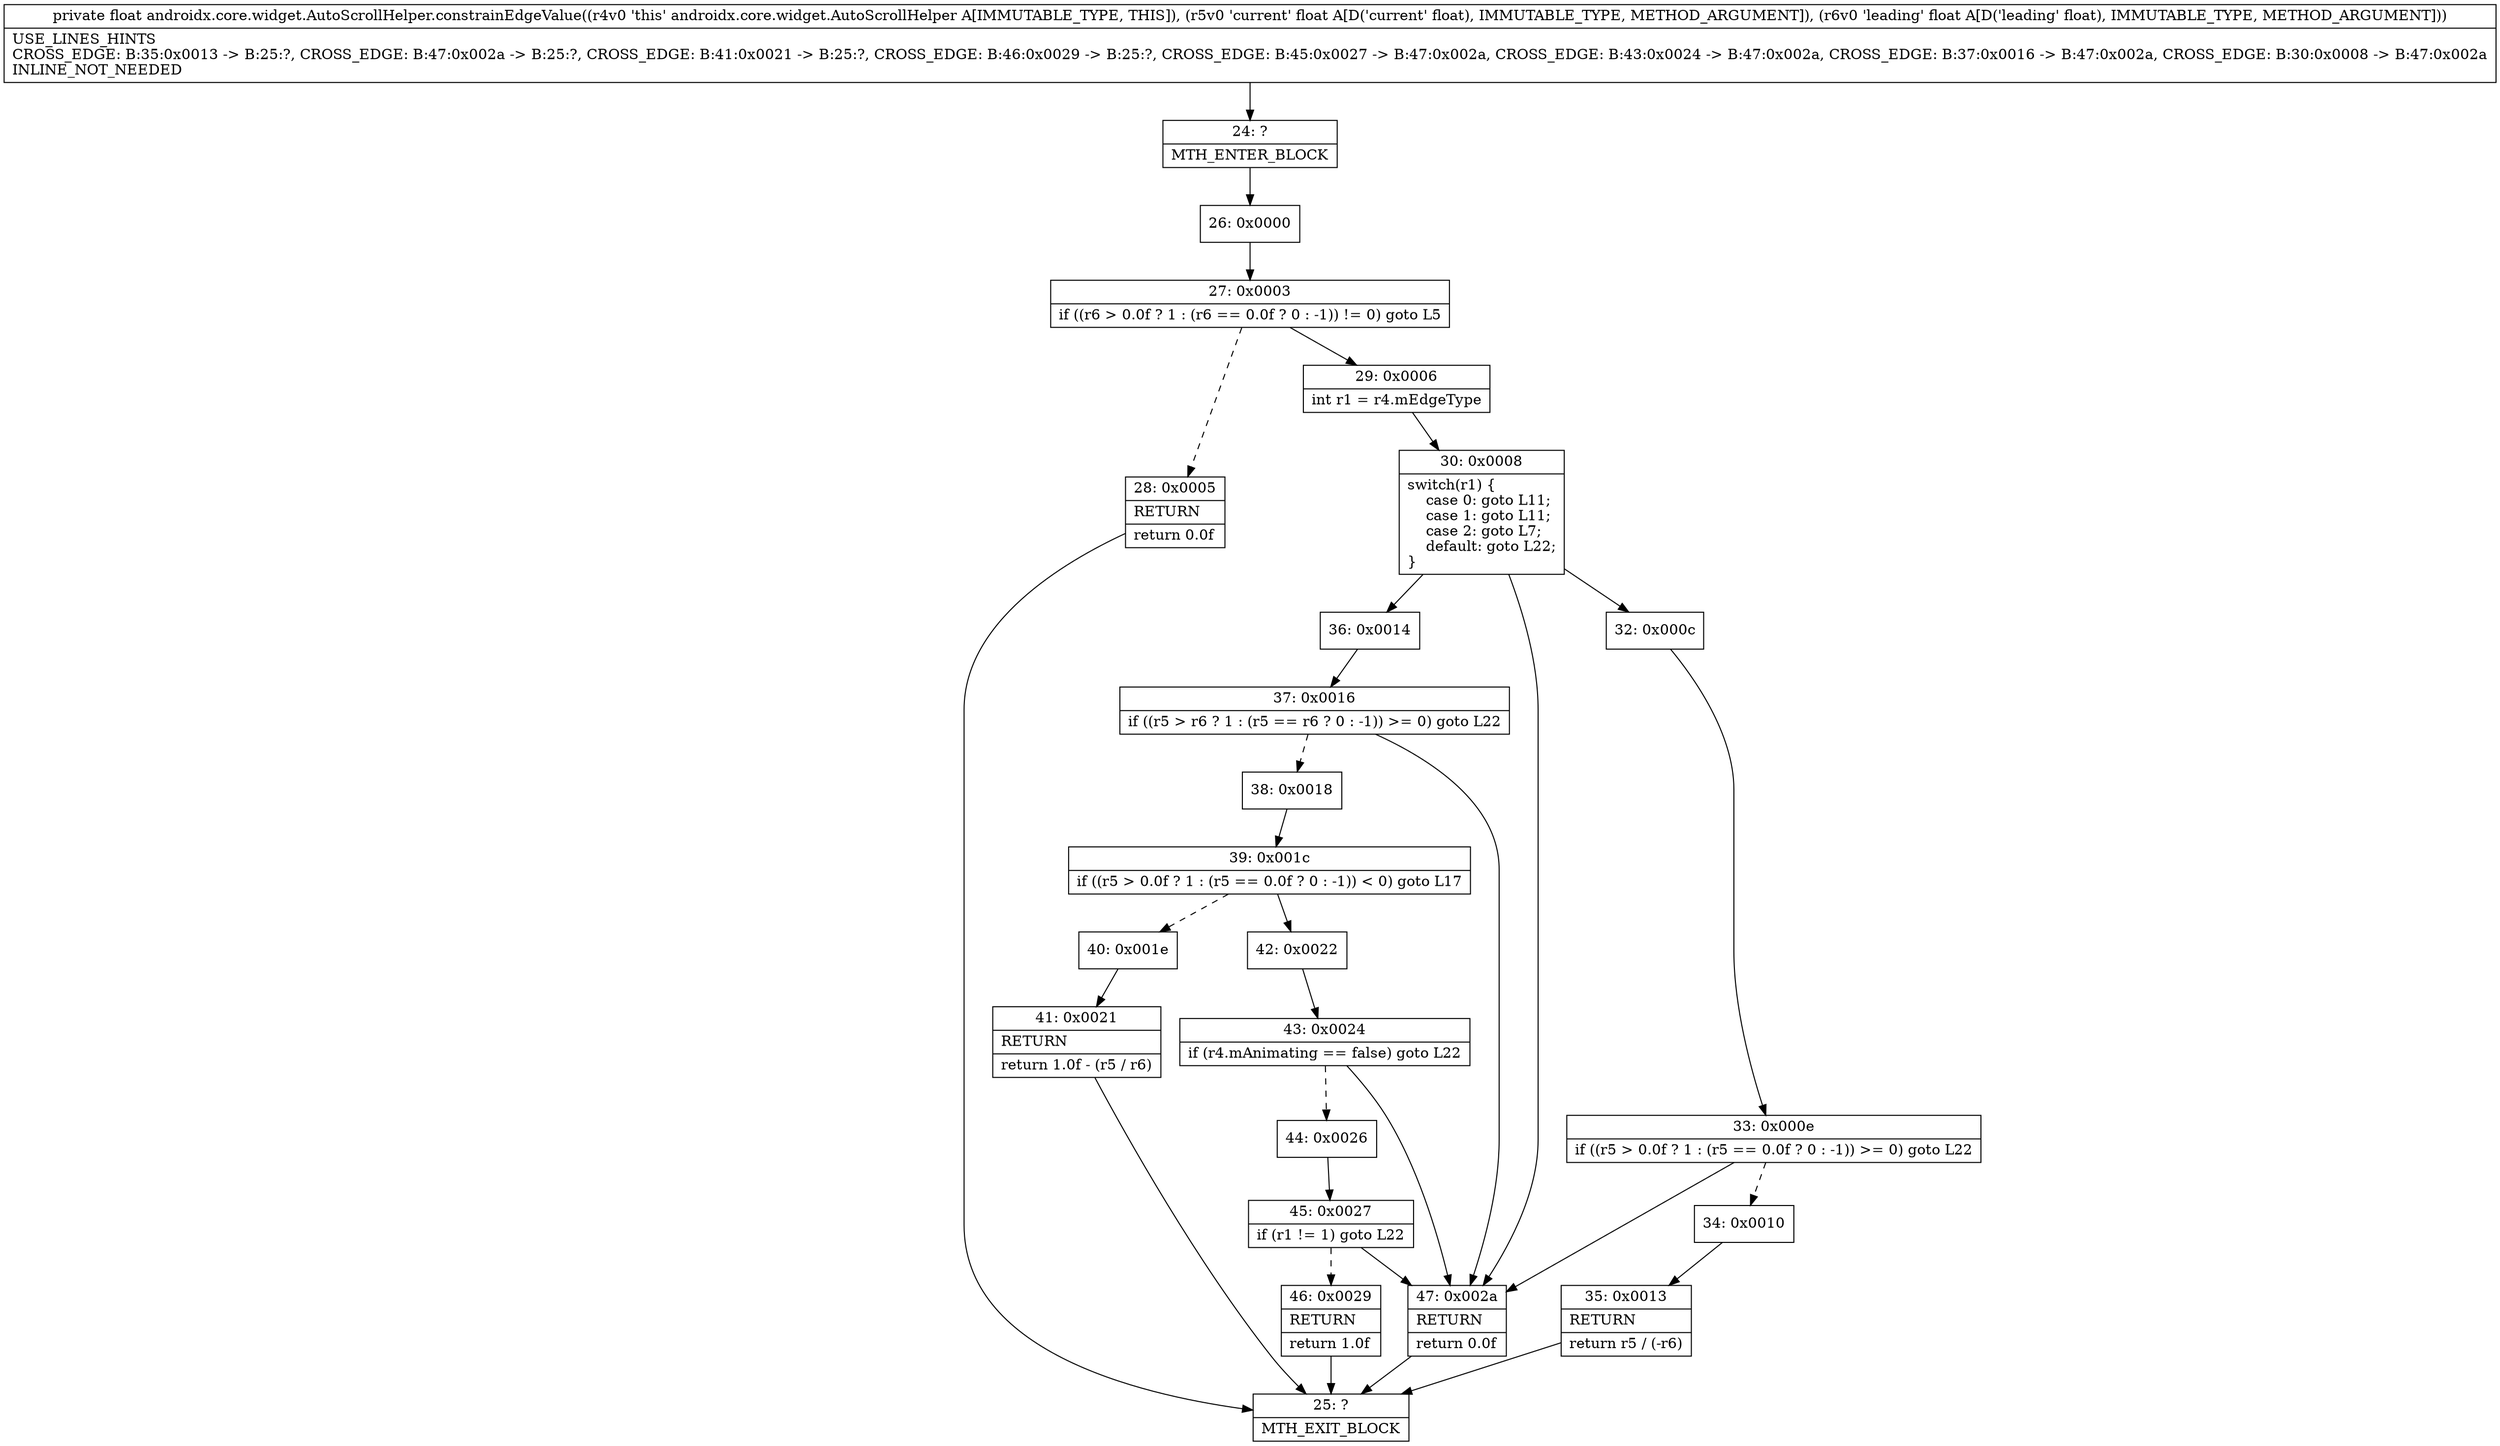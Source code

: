 digraph "CFG forandroidx.core.widget.AutoScrollHelper.constrainEdgeValue(FF)F" {
Node_24 [shape=record,label="{24\:\ ?|MTH_ENTER_BLOCK\l}"];
Node_26 [shape=record,label="{26\:\ 0x0000}"];
Node_27 [shape=record,label="{27\:\ 0x0003|if ((r6 \> 0.0f ? 1 : (r6 == 0.0f ? 0 : \-1)) != 0) goto L5\l}"];
Node_28 [shape=record,label="{28\:\ 0x0005|RETURN\l|return 0.0f\l}"];
Node_25 [shape=record,label="{25\:\ ?|MTH_EXIT_BLOCK\l}"];
Node_29 [shape=record,label="{29\:\ 0x0006|int r1 = r4.mEdgeType\l}"];
Node_30 [shape=record,label="{30\:\ 0x0008|switch(r1) \{\l    case 0: goto L11;\l    case 1: goto L11;\l    case 2: goto L7;\l    default: goto L22;\l\}\l}"];
Node_32 [shape=record,label="{32\:\ 0x000c}"];
Node_33 [shape=record,label="{33\:\ 0x000e|if ((r5 \> 0.0f ? 1 : (r5 == 0.0f ? 0 : \-1)) \>= 0) goto L22\l}"];
Node_34 [shape=record,label="{34\:\ 0x0010}"];
Node_35 [shape=record,label="{35\:\ 0x0013|RETURN\l|return r5 \/ (\-r6)\l}"];
Node_36 [shape=record,label="{36\:\ 0x0014}"];
Node_37 [shape=record,label="{37\:\ 0x0016|if ((r5 \> r6 ? 1 : (r5 == r6 ? 0 : \-1)) \>= 0) goto L22\l}"];
Node_38 [shape=record,label="{38\:\ 0x0018}"];
Node_39 [shape=record,label="{39\:\ 0x001c|if ((r5 \> 0.0f ? 1 : (r5 == 0.0f ? 0 : \-1)) \< 0) goto L17\l}"];
Node_40 [shape=record,label="{40\:\ 0x001e}"];
Node_41 [shape=record,label="{41\:\ 0x0021|RETURN\l|return 1.0f \- (r5 \/ r6)\l}"];
Node_42 [shape=record,label="{42\:\ 0x0022}"];
Node_43 [shape=record,label="{43\:\ 0x0024|if (r4.mAnimating == false) goto L22\l}"];
Node_44 [shape=record,label="{44\:\ 0x0026}"];
Node_45 [shape=record,label="{45\:\ 0x0027|if (r1 != 1) goto L22\l}"];
Node_46 [shape=record,label="{46\:\ 0x0029|RETURN\l|return 1.0f\l}"];
Node_47 [shape=record,label="{47\:\ 0x002a|RETURN\l|return 0.0f\l}"];
MethodNode[shape=record,label="{private float androidx.core.widget.AutoScrollHelper.constrainEdgeValue((r4v0 'this' androidx.core.widget.AutoScrollHelper A[IMMUTABLE_TYPE, THIS]), (r5v0 'current' float A[D('current' float), IMMUTABLE_TYPE, METHOD_ARGUMENT]), (r6v0 'leading' float A[D('leading' float), IMMUTABLE_TYPE, METHOD_ARGUMENT]))  | USE_LINES_HINTS\lCROSS_EDGE: B:35:0x0013 \-\> B:25:?, CROSS_EDGE: B:47:0x002a \-\> B:25:?, CROSS_EDGE: B:41:0x0021 \-\> B:25:?, CROSS_EDGE: B:46:0x0029 \-\> B:25:?, CROSS_EDGE: B:45:0x0027 \-\> B:47:0x002a, CROSS_EDGE: B:43:0x0024 \-\> B:47:0x002a, CROSS_EDGE: B:37:0x0016 \-\> B:47:0x002a, CROSS_EDGE: B:30:0x0008 \-\> B:47:0x002a\lINLINE_NOT_NEEDED\l}"];
MethodNode -> Node_24;Node_24 -> Node_26;
Node_26 -> Node_27;
Node_27 -> Node_28[style=dashed];
Node_27 -> Node_29;
Node_28 -> Node_25;
Node_29 -> Node_30;
Node_30 -> Node_32;
Node_30 -> Node_36;
Node_30 -> Node_47;
Node_32 -> Node_33;
Node_33 -> Node_34[style=dashed];
Node_33 -> Node_47;
Node_34 -> Node_35;
Node_35 -> Node_25;
Node_36 -> Node_37;
Node_37 -> Node_38[style=dashed];
Node_37 -> Node_47;
Node_38 -> Node_39;
Node_39 -> Node_40[style=dashed];
Node_39 -> Node_42;
Node_40 -> Node_41;
Node_41 -> Node_25;
Node_42 -> Node_43;
Node_43 -> Node_44[style=dashed];
Node_43 -> Node_47;
Node_44 -> Node_45;
Node_45 -> Node_46[style=dashed];
Node_45 -> Node_47;
Node_46 -> Node_25;
Node_47 -> Node_25;
}

